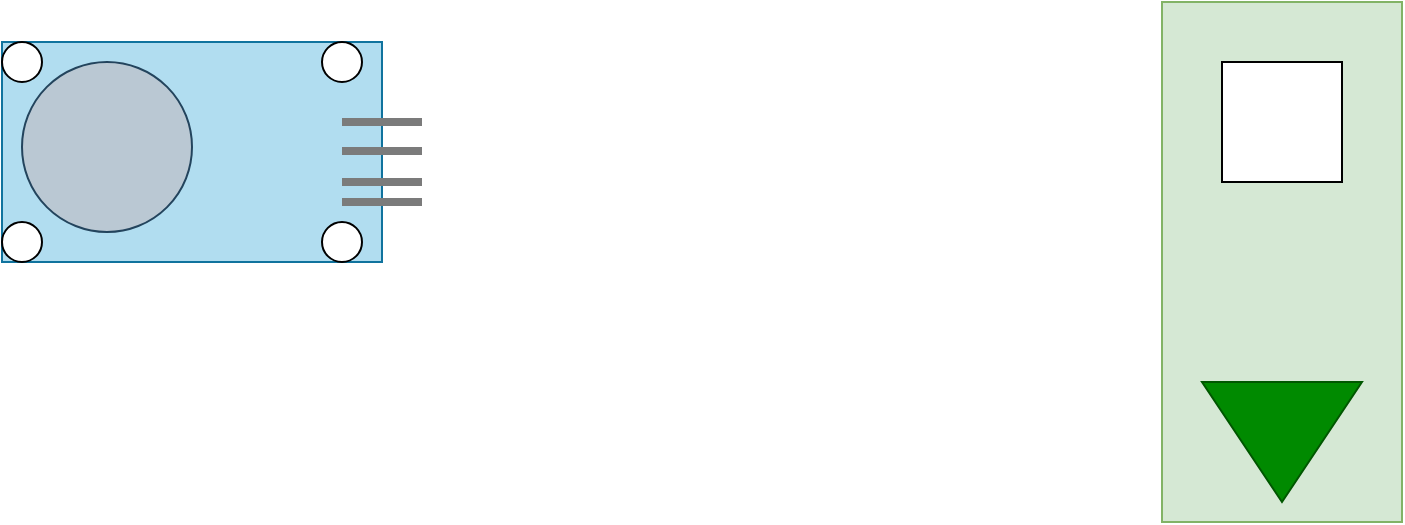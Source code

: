 <mxfile version="26.1.3">
  <diagram name="Page-1" id="tptrItbEWlcjOuiL4rK6">
    <mxGraphModel dx="1050" dy="522" grid="1" gridSize="10" guides="1" tooltips="1" connect="1" arrows="1" fold="1" page="1" pageScale="1" pageWidth="827" pageHeight="1169" math="0" shadow="0">
      <root>
        <mxCell id="0" />
        <mxCell id="1" parent="0" />
        <mxCell id="c4ljgmaWJESwMZTwx-YB-1" value="" style="rounded=0;whiteSpace=wrap;html=1;fillColor=#d5e8d4;strokeColor=#82b366;" vertex="1" parent="1">
          <mxGeometry x="620" y="70" width="120" height="260" as="geometry" />
        </mxCell>
        <mxCell id="c4ljgmaWJESwMZTwx-YB-2" value="" style="triangle;whiteSpace=wrap;html=1;rotation=90;fillColor=#008a00;fontColor=#ffffff;strokeColor=#005700;" vertex="1" parent="1">
          <mxGeometry x="650" y="250" width="60" height="80" as="geometry" />
        </mxCell>
        <mxCell id="c4ljgmaWJESwMZTwx-YB-3" value="" style="rounded=0;whiteSpace=wrap;html=1;fillColor=#b1ddf0;strokeColor=#10739e;" vertex="1" parent="1">
          <mxGeometry x="40" y="90" width="190" height="110" as="geometry" />
        </mxCell>
        <mxCell id="c4ljgmaWJESwMZTwx-YB-4" value="" style="ellipse;whiteSpace=wrap;html=1;aspect=fixed;fillColor=#bac8d3;strokeColor=#23445d;" vertex="1" parent="1">
          <mxGeometry x="50" y="100" width="85" height="85" as="geometry" />
        </mxCell>
        <mxCell id="c4ljgmaWJESwMZTwx-YB-5" value="" style="ellipse;whiteSpace=wrap;html=1;aspect=fixed;" vertex="1" parent="1">
          <mxGeometry x="200" y="180" width="20" height="20" as="geometry" />
        </mxCell>
        <mxCell id="c4ljgmaWJESwMZTwx-YB-6" value="" style="ellipse;whiteSpace=wrap;html=1;aspect=fixed;" vertex="1" parent="1">
          <mxGeometry x="200" y="90" width="20" height="20" as="geometry" />
        </mxCell>
        <mxCell id="c4ljgmaWJESwMZTwx-YB-7" value="" style="ellipse;whiteSpace=wrap;html=1;aspect=fixed;" vertex="1" parent="1">
          <mxGeometry x="40" y="90" width="20" height="20" as="geometry" />
        </mxCell>
        <mxCell id="c4ljgmaWJESwMZTwx-YB-8" value="" style="ellipse;whiteSpace=wrap;html=1;aspect=fixed;" vertex="1" parent="1">
          <mxGeometry x="40" y="180" width="20" height="20" as="geometry" />
        </mxCell>
        <mxCell id="c4ljgmaWJESwMZTwx-YB-9" value="" style="endArrow=none;html=1;rounded=0;strokeWidth=4;strokeColor=#7B7B7B;" edge="1" parent="1">
          <mxGeometry width="50" height="50" relative="1" as="geometry">
            <mxPoint x="210" y="130" as="sourcePoint" />
            <mxPoint x="250" y="130" as="targetPoint" />
          </mxGeometry>
        </mxCell>
        <mxCell id="c4ljgmaWJESwMZTwx-YB-10" value="" style="endArrow=none;html=1;rounded=0;strokeWidth=4;strokeColor=#7B7B7B;" edge="1" parent="1">
          <mxGeometry width="50" height="50" relative="1" as="geometry">
            <mxPoint x="210" y="144.5" as="sourcePoint" />
            <mxPoint x="250" y="144.5" as="targetPoint" />
            <Array as="points">
              <mxPoint x="220" y="144.5" />
            </Array>
          </mxGeometry>
        </mxCell>
        <mxCell id="c4ljgmaWJESwMZTwx-YB-11" value="" style="endArrow=none;html=1;rounded=0;strokeWidth=4;strokeColor=#7B7B7B;" edge="1" parent="1">
          <mxGeometry width="50" height="50" relative="1" as="geometry">
            <mxPoint x="210" y="160" as="sourcePoint" />
            <mxPoint x="250" y="160" as="targetPoint" />
          </mxGeometry>
        </mxCell>
        <mxCell id="c4ljgmaWJESwMZTwx-YB-12" value="" style="endArrow=none;html=1;rounded=0;strokeWidth=4;strokeColor=#7B7B7B;" edge="1" parent="1">
          <mxGeometry width="50" height="50" relative="1" as="geometry">
            <mxPoint x="210" y="170" as="sourcePoint" />
            <mxPoint x="250" y="170" as="targetPoint" />
          </mxGeometry>
        </mxCell>
        <mxCell id="c4ljgmaWJESwMZTwx-YB-13" value="" style="whiteSpace=wrap;html=1;aspect=fixed;" vertex="1" parent="1">
          <mxGeometry x="650" y="100" width="60" height="60" as="geometry" />
        </mxCell>
      </root>
    </mxGraphModel>
  </diagram>
</mxfile>
